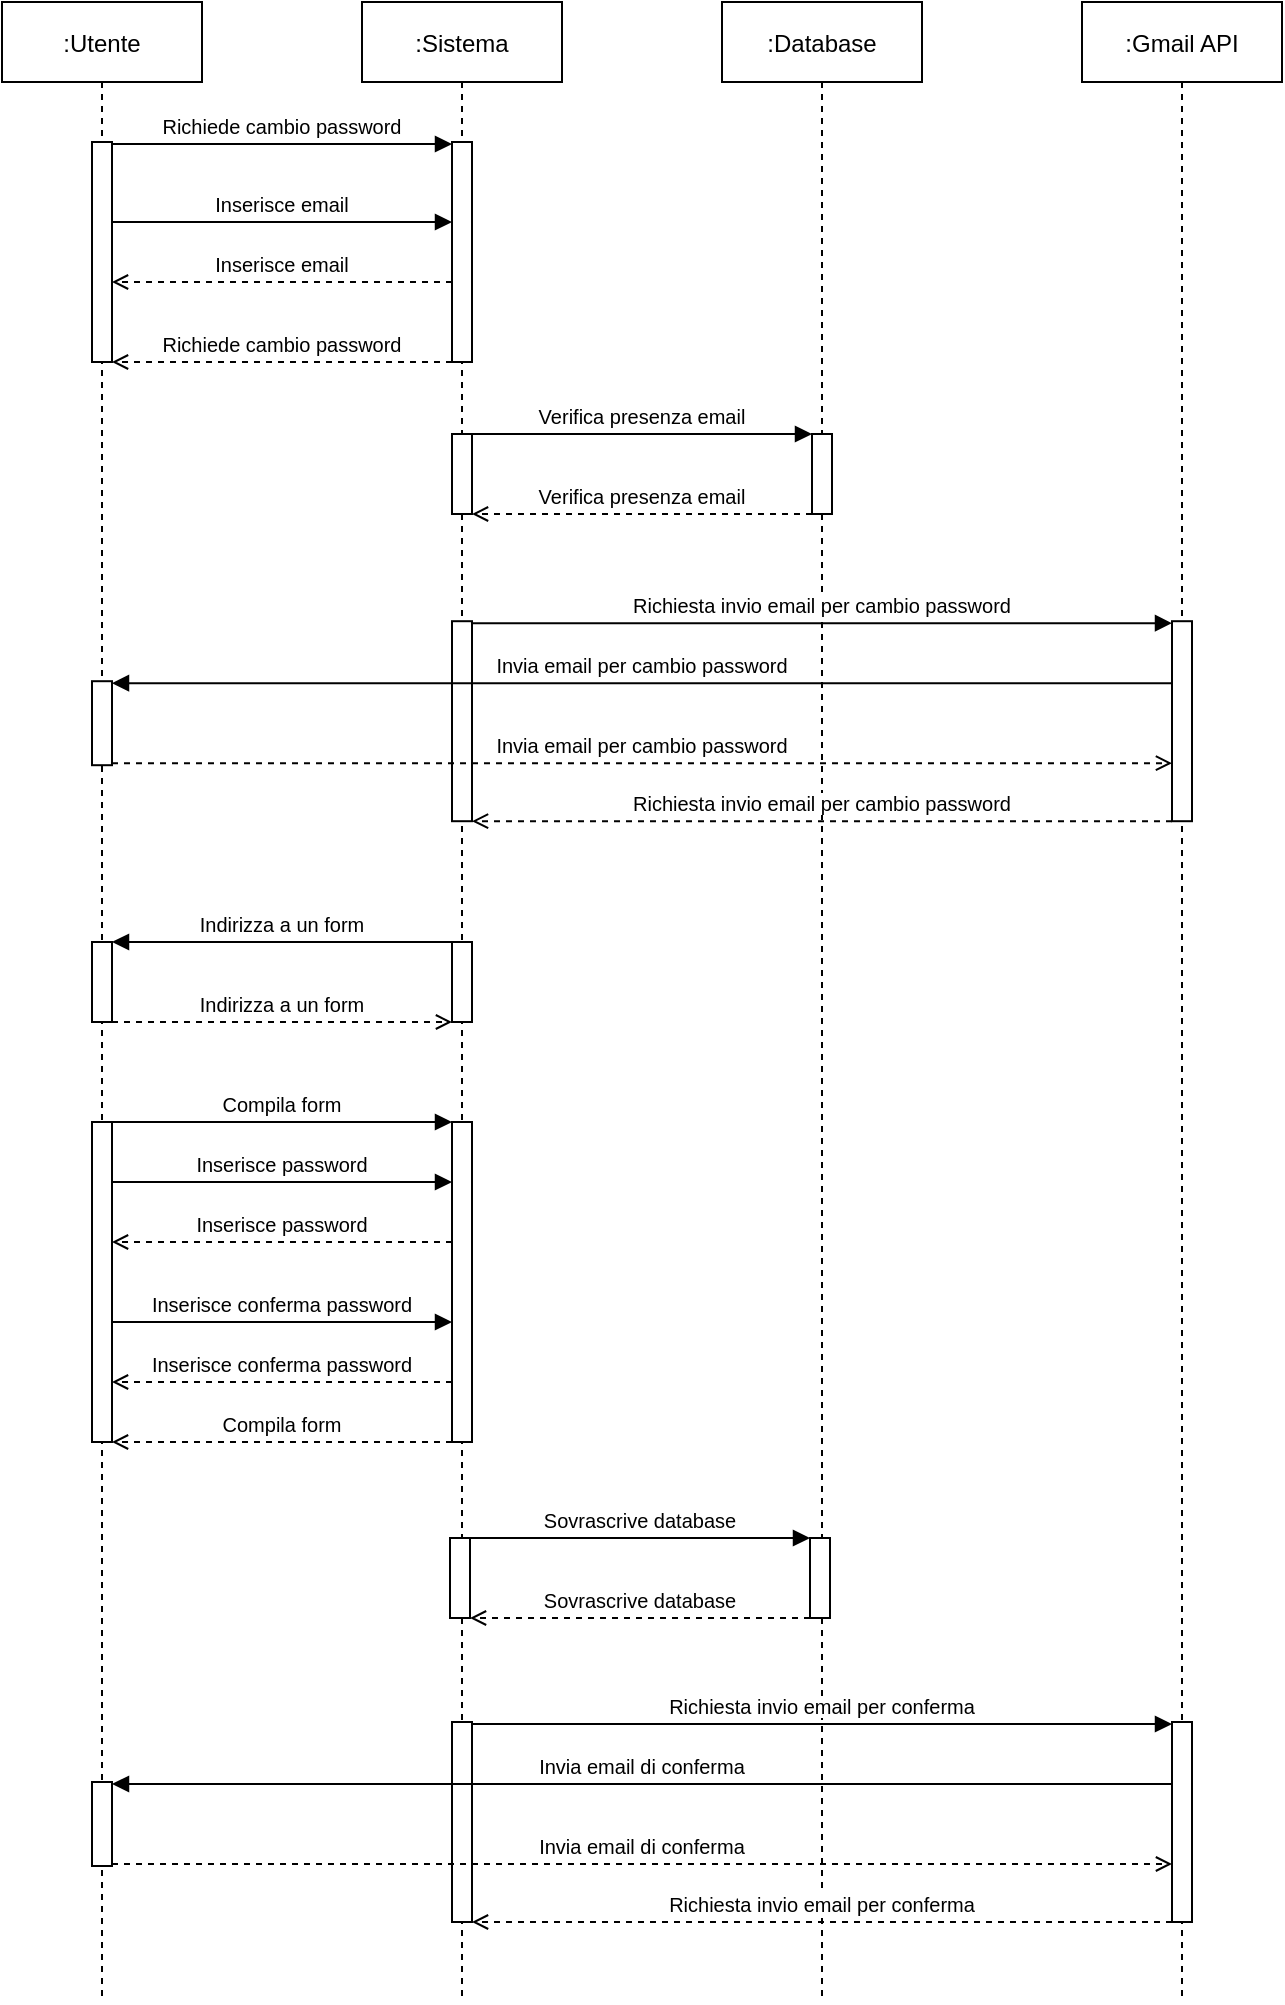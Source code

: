 <mxfile version="20.5.3" type="device"><diagram id="kgpKYQtTHZ0yAKxKKP6v" name="Page-1"><mxGraphModel dx="1901" dy="1025" grid="1" gridSize="10" guides="1" tooltips="1" connect="1" arrows="1" fold="1" page="1" pageScale="1" pageWidth="850" pageHeight="1100" math="0" shadow="0"><root><mxCell id="0"/><mxCell id="1" parent="0"/><mxCell id="3nuBFxr9cyL0pnOWT2aG-1" value=":Utente" style="shape=umlLifeline;perimeter=lifelinePerimeter;container=1;collapsible=0;recursiveResize=0;rounded=0;shadow=0;strokeWidth=1;" parent="1" vertex="1"><mxGeometry x="100" y="80" width="100" height="1000" as="geometry"/></mxCell><mxCell id="5ziOJlx074IVthJoqOgA-12" value="" style="points=[];perimeter=orthogonalPerimeter;rounded=0;shadow=0;strokeWidth=1;" vertex="1" parent="3nuBFxr9cyL0pnOWT2aG-1"><mxGeometry x="45" y="70" width="10" height="110" as="geometry"/></mxCell><mxCell id="5ziOJlx074IVthJoqOgA-38" value="Inserisce password" style="verticalAlign=bottom;endArrow=block;shadow=0;strokeWidth=1;fontSize=10;" edge="1" parent="3nuBFxr9cyL0pnOWT2aG-1"><mxGeometry relative="1" as="geometry"><mxPoint x="55" y="590" as="sourcePoint"/><mxPoint x="225.0" y="590" as="targetPoint"/></mxGeometry></mxCell><mxCell id="3nuBFxr9cyL0pnOWT2aG-5" value=":Sistema" style="shape=umlLifeline;perimeter=lifelinePerimeter;container=1;collapsible=0;recursiveResize=0;rounded=0;shadow=0;strokeWidth=1;" parent="1" vertex="1"><mxGeometry x="280" y="80" width="100" height="1000" as="geometry"/></mxCell><mxCell id="5ziOJlx074IVthJoqOgA-14" value="" style="points=[];perimeter=orthogonalPerimeter;rounded=0;shadow=0;strokeWidth=1;" vertex="1" parent="3nuBFxr9cyL0pnOWT2aG-5"><mxGeometry x="45" y="70" width="10" height="110" as="geometry"/></mxCell><mxCell id="5ziOJlx074IVthJoqOgA-18" value="" style="points=[];perimeter=orthogonalPerimeter;rounded=0;shadow=0;strokeWidth=1;" vertex="1" parent="3nuBFxr9cyL0pnOWT2aG-5"><mxGeometry x="45" y="216" width="10" height="40" as="geometry"/></mxCell><mxCell id="5ziOJlx074IVthJoqOgA-1" value=":Database" style="shape=umlLifeline;perimeter=lifelinePerimeter;container=1;collapsible=0;recursiveResize=0;rounded=0;shadow=0;strokeWidth=1;" vertex="1" parent="1"><mxGeometry x="460" y="80" width="100" height="1000" as="geometry"/></mxCell><mxCell id="5ziOJlx074IVthJoqOgA-19" value="" style="points=[];perimeter=orthogonalPerimeter;rounded=0;shadow=0;strokeWidth=1;" vertex="1" parent="5ziOJlx074IVthJoqOgA-1"><mxGeometry x="45" y="216" width="10" height="40" as="geometry"/></mxCell><mxCell id="5ziOJlx074IVthJoqOgA-3" value=":Gmail API" style="shape=umlLifeline;perimeter=lifelinePerimeter;container=1;collapsible=0;recursiveResize=0;rounded=0;shadow=0;strokeWidth=1;" vertex="1" parent="1"><mxGeometry x="640" y="80" width="100" height="1000" as="geometry"/></mxCell><mxCell id="5ziOJlx074IVthJoqOgA-5" value="" style="points=[];perimeter=orthogonalPerimeter;rounded=0;shadow=0;strokeWidth=1;" vertex="1" parent="1"><mxGeometry x="145" y="419.6" width="10" height="42" as="geometry"/></mxCell><mxCell id="5ziOJlx074IVthJoqOgA-6" value="" style="points=[];perimeter=orthogonalPerimeter;rounded=0;shadow=0;strokeWidth=1;" vertex="1" parent="1"><mxGeometry x="325" y="389.6" width="10" height="100" as="geometry"/></mxCell><mxCell id="5ziOJlx074IVthJoqOgA-7" value="" style="points=[];perimeter=orthogonalPerimeter;rounded=0;shadow=0;strokeWidth=1;" vertex="1" parent="1"><mxGeometry x="685" y="389.6" width="10" height="100" as="geometry"/></mxCell><mxCell id="5ziOJlx074IVthJoqOgA-8" value="Invia email per cambio password" style="verticalAlign=bottom;endArrow=block;shadow=0;strokeWidth=1;fontSize=10;" edge="1" parent="1" source="5ziOJlx074IVthJoqOgA-7"><mxGeometry relative="1" as="geometry"><mxPoint x="325" y="420.6" as="sourcePoint"/><mxPoint x="155" y="420.6" as="targetPoint"/></mxGeometry></mxCell><mxCell id="5ziOJlx074IVthJoqOgA-9" value="Invia email per cambio password" style="verticalAlign=bottom;endArrow=open;shadow=0;strokeWidth=1;endFill=0;dashed=1;fontSize=10;" edge="1" parent="1" target="5ziOJlx074IVthJoqOgA-7"><mxGeometry relative="1" as="geometry"><mxPoint x="155" y="460.6" as="sourcePoint"/><mxPoint x="325.0" y="460.6" as="targetPoint"/></mxGeometry></mxCell><mxCell id="5ziOJlx074IVthJoqOgA-10" value="Richiesta invio email per cambio password" style="verticalAlign=bottom;endArrow=block;shadow=0;strokeWidth=1;fontSize=10;" edge="1" parent="1"><mxGeometry relative="1" as="geometry"><mxPoint x="335" y="390.6" as="sourcePoint"/><mxPoint x="685" y="390.6" as="targetPoint"/></mxGeometry></mxCell><mxCell id="5ziOJlx074IVthJoqOgA-11" value="Richiesta invio email per cambio password" style="verticalAlign=bottom;endArrow=open;shadow=0;strokeWidth=1;endFill=0;dashed=1;fontSize=10;" edge="1" parent="1"><mxGeometry relative="1" as="geometry"><mxPoint x="685" y="489.6" as="sourcePoint"/><mxPoint x="335" y="489.6" as="targetPoint"/></mxGeometry></mxCell><mxCell id="5ziOJlx074IVthJoqOgA-13" value="Richiede cambio password" style="verticalAlign=bottom;endArrow=block;shadow=0;strokeWidth=1;fontSize=10;" edge="1" parent="1"><mxGeometry relative="1" as="geometry"><mxPoint x="155" y="151.0" as="sourcePoint"/><mxPoint x="325.0" y="151.0" as="targetPoint"/></mxGeometry></mxCell><mxCell id="5ziOJlx074IVthJoqOgA-15" value="Richiede cambio password" style="verticalAlign=bottom;endArrow=open;shadow=0;strokeWidth=1;endFill=0;dashed=1;fontSize=10;" edge="1" parent="1"><mxGeometry relative="1" as="geometry"><mxPoint x="325.0" y="260.0" as="sourcePoint"/><mxPoint x="155" y="260.0" as="targetPoint"/></mxGeometry></mxCell><mxCell id="5ziOJlx074IVthJoqOgA-16" value="Inserisce email" style="verticalAlign=bottom;endArrow=block;shadow=0;strokeWidth=1;fontSize=10;" edge="1" parent="1"><mxGeometry relative="1" as="geometry"><mxPoint x="155" y="190" as="sourcePoint"/><mxPoint x="325" y="190" as="targetPoint"/></mxGeometry></mxCell><mxCell id="5ziOJlx074IVthJoqOgA-17" value="Inserisce email" style="verticalAlign=bottom;endArrow=open;shadow=0;strokeWidth=1;endFill=0;dashed=1;fontSize=10;" edge="1" parent="1"><mxGeometry relative="1" as="geometry"><mxPoint x="325" y="220" as="sourcePoint"/><mxPoint x="155" y="220" as="targetPoint"/></mxGeometry></mxCell><mxCell id="5ziOJlx074IVthJoqOgA-20" value="Verifica presenza email" style="verticalAlign=bottom;endArrow=block;shadow=0;strokeWidth=1;fontSize=10;" edge="1" parent="1"><mxGeometry relative="1" as="geometry"><mxPoint x="335" y="296" as="sourcePoint"/><mxPoint x="505.0" y="296" as="targetPoint"/></mxGeometry></mxCell><mxCell id="5ziOJlx074IVthJoqOgA-21" value="Verifica presenza email" style="verticalAlign=bottom;endArrow=open;shadow=0;strokeWidth=1;endFill=0;dashed=1;fontSize=10;" edge="1" parent="1"><mxGeometry relative="1" as="geometry"><mxPoint x="505.0" y="336" as="sourcePoint"/><mxPoint x="335" y="336" as="targetPoint"/></mxGeometry></mxCell><mxCell id="5ziOJlx074IVthJoqOgA-26" value="" style="points=[];perimeter=orthogonalPerimeter;rounded=0;shadow=0;strokeWidth=1;" vertex="1" parent="1"><mxGeometry x="145" y="550" width="10" height="40" as="geometry"/></mxCell><mxCell id="5ziOJlx074IVthJoqOgA-27" value="" style="points=[];perimeter=orthogonalPerimeter;rounded=0;shadow=0;strokeWidth=1;" vertex="1" parent="1"><mxGeometry x="325" y="550" width="10" height="40" as="geometry"/></mxCell><mxCell id="5ziOJlx074IVthJoqOgA-28" value="Indirizza a un form" style="verticalAlign=bottom;endArrow=block;shadow=0;strokeWidth=1;fontSize=10;" edge="1" parent="1"><mxGeometry relative="1" as="geometry"><mxPoint x="325.0" y="550" as="sourcePoint"/><mxPoint x="155" y="550" as="targetPoint"/></mxGeometry></mxCell><mxCell id="5ziOJlx074IVthJoqOgA-29" value="Indirizza a un form" style="verticalAlign=bottom;endArrow=open;shadow=0;strokeWidth=1;endFill=0;dashed=1;fontSize=10;" edge="1" parent="1"><mxGeometry relative="1" as="geometry"><mxPoint x="155" y="590" as="sourcePoint"/><mxPoint x="325.0" y="590" as="targetPoint"/></mxGeometry></mxCell><mxCell id="5ziOJlx074IVthJoqOgA-34" value="" style="points=[];perimeter=orthogonalPerimeter;rounded=0;shadow=0;strokeWidth=1;" vertex="1" parent="1"><mxGeometry x="145" y="640" width="10" height="160" as="geometry"/></mxCell><mxCell id="5ziOJlx074IVthJoqOgA-35" value="" style="points=[];perimeter=orthogonalPerimeter;rounded=0;shadow=0;strokeWidth=1;" vertex="1" parent="1"><mxGeometry x="325" y="640" width="10" height="160" as="geometry"/></mxCell><mxCell id="5ziOJlx074IVthJoqOgA-36" value="Compila form" style="verticalAlign=bottom;endArrow=block;shadow=0;strokeWidth=1;fontSize=10;" edge="1" parent="1"><mxGeometry relative="1" as="geometry"><mxPoint x="155" y="640" as="sourcePoint"/><mxPoint x="325.0" y="640" as="targetPoint"/></mxGeometry></mxCell><mxCell id="5ziOJlx074IVthJoqOgA-37" value="Compila form" style="verticalAlign=bottom;endArrow=open;shadow=0;strokeWidth=1;endFill=0;dashed=1;fontSize=10;" edge="1" parent="1"><mxGeometry relative="1" as="geometry"><mxPoint x="325.0" y="800" as="sourcePoint"/><mxPoint x="155" y="800" as="targetPoint"/></mxGeometry></mxCell><mxCell id="5ziOJlx074IVthJoqOgA-39" value="Inserisce conferma password" style="verticalAlign=bottom;endArrow=block;shadow=0;strokeWidth=1;fontSize=10;" edge="1" parent="1"><mxGeometry relative="1" as="geometry"><mxPoint x="155" y="740" as="sourcePoint"/><mxPoint x="325.0" y="740" as="targetPoint"/></mxGeometry></mxCell><mxCell id="5ziOJlx074IVthJoqOgA-40" value="Inserisce password" style="verticalAlign=bottom;endArrow=open;shadow=0;strokeWidth=1;endFill=0;dashed=1;fontSize=10;" edge="1" parent="1"><mxGeometry relative="1" as="geometry"><mxPoint x="325.0" y="700" as="sourcePoint"/><mxPoint x="155" y="700" as="targetPoint"/></mxGeometry></mxCell><mxCell id="5ziOJlx074IVthJoqOgA-41" value="Inserisce conferma password" style="verticalAlign=bottom;endArrow=open;shadow=0;strokeWidth=1;endFill=0;dashed=1;fontSize=10;" edge="1" parent="1"><mxGeometry relative="1" as="geometry"><mxPoint x="325.0" y="770" as="sourcePoint"/><mxPoint x="155" y="770" as="targetPoint"/></mxGeometry></mxCell><mxCell id="5ziOJlx074IVthJoqOgA-42" value="" style="points=[];perimeter=orthogonalPerimeter;rounded=0;shadow=0;strokeWidth=1;" vertex="1" parent="1"><mxGeometry x="324" y="848" width="10" height="40" as="geometry"/></mxCell><mxCell id="5ziOJlx074IVthJoqOgA-43" value="" style="points=[];perimeter=orthogonalPerimeter;rounded=0;shadow=0;strokeWidth=1;" vertex="1" parent="1"><mxGeometry x="504" y="848" width="10" height="40" as="geometry"/></mxCell><mxCell id="5ziOJlx074IVthJoqOgA-44" value="Sovrascrive database" style="verticalAlign=bottom;endArrow=block;shadow=0;strokeWidth=1;fontSize=10;" edge="1" parent="1"><mxGeometry relative="1" as="geometry"><mxPoint x="334" y="848" as="sourcePoint"/><mxPoint x="504.0" y="848" as="targetPoint"/></mxGeometry></mxCell><mxCell id="5ziOJlx074IVthJoqOgA-45" value="Sovrascrive database" style="verticalAlign=bottom;endArrow=open;shadow=0;strokeWidth=1;endFill=0;dashed=1;fontSize=10;" edge="1" parent="1"><mxGeometry relative="1" as="geometry"><mxPoint x="504.0" y="888" as="sourcePoint"/><mxPoint x="334" y="888" as="targetPoint"/></mxGeometry></mxCell><mxCell id="5ziOJlx074IVthJoqOgA-46" value="" style="points=[];perimeter=orthogonalPerimeter;rounded=0;shadow=0;strokeWidth=1;" vertex="1" parent="1"><mxGeometry x="145" y="970" width="10" height="42" as="geometry"/></mxCell><mxCell id="5ziOJlx074IVthJoqOgA-47" value="" style="points=[];perimeter=orthogonalPerimeter;rounded=0;shadow=0;strokeWidth=1;" vertex="1" parent="1"><mxGeometry x="325" y="940" width="10" height="100" as="geometry"/></mxCell><mxCell id="5ziOJlx074IVthJoqOgA-48" value="" style="points=[];perimeter=orthogonalPerimeter;rounded=0;shadow=0;strokeWidth=1;" vertex="1" parent="1"><mxGeometry x="685" y="940" width="10" height="100" as="geometry"/></mxCell><mxCell id="5ziOJlx074IVthJoqOgA-49" value="Invia email di conferma" style="verticalAlign=bottom;endArrow=block;shadow=0;strokeWidth=1;fontSize=10;" edge="1" source="5ziOJlx074IVthJoqOgA-48" parent="1"><mxGeometry relative="1" as="geometry"><mxPoint x="325" y="971" as="sourcePoint"/><mxPoint x="155" y="971.0" as="targetPoint"/></mxGeometry></mxCell><mxCell id="5ziOJlx074IVthJoqOgA-50" value="Invia email di conferma" style="verticalAlign=bottom;endArrow=open;shadow=0;strokeWidth=1;endFill=0;dashed=1;fontSize=10;" edge="1" target="5ziOJlx074IVthJoqOgA-48" parent="1"><mxGeometry relative="1" as="geometry"><mxPoint x="155" y="1011.0" as="sourcePoint"/><mxPoint x="325.0" y="1011" as="targetPoint"/></mxGeometry></mxCell><mxCell id="5ziOJlx074IVthJoqOgA-51" value="Richiesta invio email per conferma" style="verticalAlign=bottom;endArrow=block;shadow=0;strokeWidth=1;fontSize=10;" edge="1" parent="1"><mxGeometry relative="1" as="geometry"><mxPoint x="335" y="941.0" as="sourcePoint"/><mxPoint x="685" y="941.0" as="targetPoint"/></mxGeometry></mxCell><mxCell id="5ziOJlx074IVthJoqOgA-52" value="Richiesta invio email per conferma" style="verticalAlign=bottom;endArrow=open;shadow=0;strokeWidth=1;endFill=0;dashed=1;fontSize=10;" edge="1" parent="1"><mxGeometry relative="1" as="geometry"><mxPoint x="685" y="1040.0" as="sourcePoint"/><mxPoint x="335" y="1040.0" as="targetPoint"/></mxGeometry></mxCell></root></mxGraphModel></diagram></mxfile>